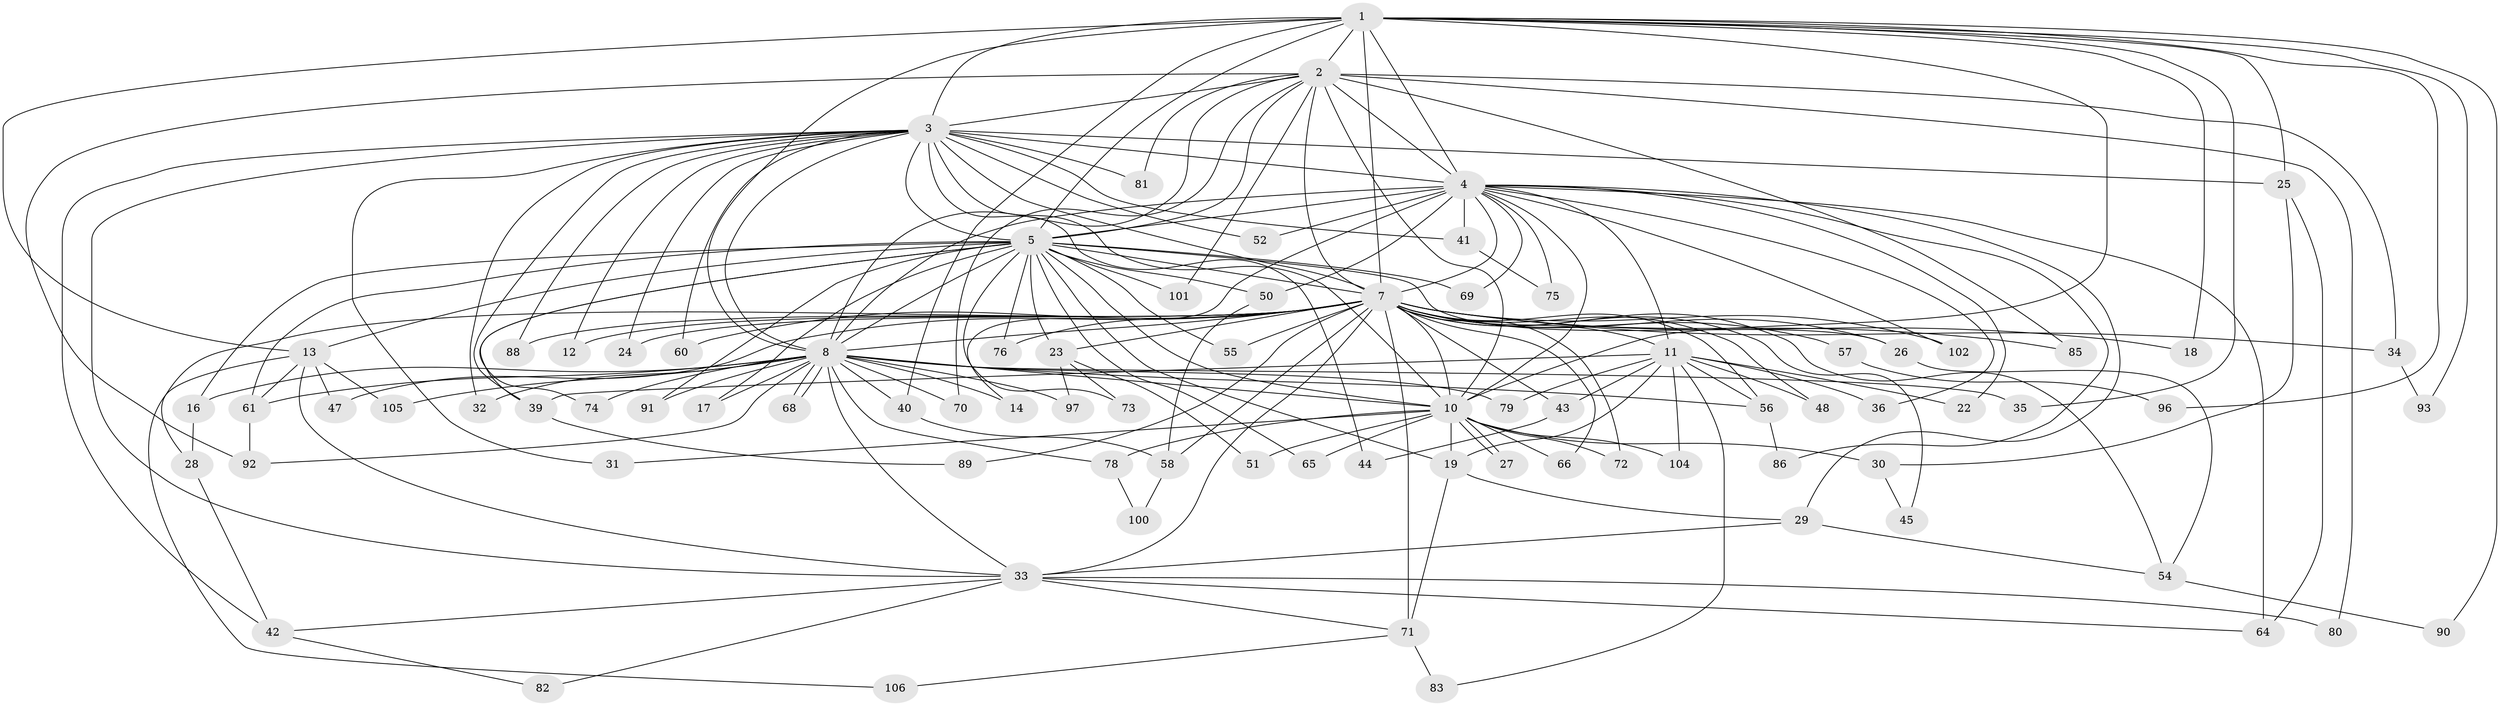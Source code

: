 // original degree distribution, {12: 0.009433962264150943, 15: 0.018867924528301886, 24: 0.009433962264150943, 16: 0.018867924528301886, 27: 0.009433962264150943, 32: 0.009433962264150943, 30: 0.009433962264150943, 21: 0.009433962264150943, 13: 0.009433962264150943, 2: 0.5377358490566038, 6: 0.009433962264150943, 11: 0.009433962264150943, 3: 0.25471698113207547, 4: 0.0660377358490566, 8: 0.009433962264150943, 5: 0.009433962264150943}
// Generated by graph-tools (version 1.1) at 2025/41/03/06/25 10:41:39]
// undirected, 84 vertices, 192 edges
graph export_dot {
graph [start="1"]
  node [color=gray90,style=filled];
  1 [super="+6"];
  2 [super="+67"];
  3 [super="+37"];
  4 [super="+9"];
  5 [super="+59"];
  7 [super="+15"];
  8 [super="+103"];
  10 [super="+87"];
  11 [super="+21"];
  12;
  13 [super="+38"];
  14;
  16;
  17;
  18;
  19 [super="+20"];
  22;
  23 [super="+49"];
  24;
  25;
  26;
  27;
  28;
  29;
  30;
  31;
  32;
  33 [super="+63"];
  34;
  35;
  36;
  39 [super="+53"];
  40;
  41;
  42 [super="+46"];
  43;
  44;
  45;
  47;
  48;
  50;
  51;
  52;
  54 [super="+94"];
  55;
  56 [super="+84"];
  57;
  58 [super="+95"];
  60;
  61 [super="+62"];
  64 [super="+77"];
  65;
  66;
  68;
  69;
  70;
  71 [super="+99"];
  72;
  73;
  74;
  75;
  76;
  78;
  79;
  80;
  81;
  82;
  83;
  85;
  86;
  88;
  89;
  90;
  91;
  92 [super="+98"];
  93;
  96;
  97;
  100;
  101;
  102;
  104;
  105;
  106;
  1 -- 2 [weight=2];
  1 -- 3 [weight=2];
  1 -- 4 [weight=4];
  1 -- 5 [weight=2];
  1 -- 7 [weight=2];
  1 -- 8 [weight=3];
  1 -- 10 [weight=2];
  1 -- 18;
  1 -- 35;
  1 -- 40;
  1 -- 96;
  1 -- 13;
  1 -- 25;
  1 -- 90;
  1 -- 93;
  2 -- 3;
  2 -- 4 [weight=3];
  2 -- 5;
  2 -- 7;
  2 -- 8;
  2 -- 10;
  2 -- 34;
  2 -- 81;
  2 -- 85;
  2 -- 92;
  2 -- 101;
  2 -- 80;
  2 -- 70;
  3 -- 4 [weight=2];
  3 -- 5;
  3 -- 7;
  3 -- 8;
  3 -- 10 [weight=2];
  3 -- 12;
  3 -- 24;
  3 -- 25;
  3 -- 31;
  3 -- 32;
  3 -- 39;
  3 -- 41;
  3 -- 44;
  3 -- 52;
  3 -- 60;
  3 -- 81;
  3 -- 88;
  3 -- 42;
  3 -- 33;
  4 -- 5 [weight=2];
  4 -- 7 [weight=2];
  4 -- 8 [weight=2];
  4 -- 10 [weight=2];
  4 -- 29;
  4 -- 41;
  4 -- 50;
  4 -- 69;
  4 -- 86;
  4 -- 102;
  4 -- 36;
  4 -- 11;
  4 -- 75;
  4 -- 14;
  4 -- 52;
  4 -- 22;
  4 -- 64;
  5 -- 7 [weight=2];
  5 -- 8;
  5 -- 10;
  5 -- 13;
  5 -- 16;
  5 -- 17;
  5 -- 23;
  5 -- 26;
  5 -- 39;
  5 -- 50;
  5 -- 55;
  5 -- 65;
  5 -- 69;
  5 -- 73;
  5 -- 74;
  5 -- 76;
  5 -- 91;
  5 -- 101;
  5 -- 19;
  5 -- 61;
  7 -- 8 [weight=2];
  7 -- 10;
  7 -- 11 [weight=2];
  7 -- 12;
  7 -- 24;
  7 -- 26;
  7 -- 28;
  7 -- 34;
  7 -- 43;
  7 -- 45;
  7 -- 47;
  7 -- 55;
  7 -- 56;
  7 -- 66;
  7 -- 71;
  7 -- 72;
  7 -- 76;
  7 -- 85;
  7 -- 89;
  7 -- 102;
  7 -- 48;
  7 -- 18;
  7 -- 23 [weight=2];
  7 -- 88;
  7 -- 57;
  7 -- 58;
  7 -- 60;
  7 -- 54;
  7 -- 33;
  8 -- 10;
  8 -- 14;
  8 -- 16;
  8 -- 17;
  8 -- 32;
  8 -- 33;
  8 -- 35;
  8 -- 40;
  8 -- 56;
  8 -- 61;
  8 -- 68;
  8 -- 68;
  8 -- 70;
  8 -- 74;
  8 -- 78;
  8 -- 79;
  8 -- 91;
  8 -- 92;
  8 -- 97;
  8 -- 105;
  10 -- 19;
  10 -- 27;
  10 -- 27;
  10 -- 30;
  10 -- 31;
  10 -- 51;
  10 -- 65;
  10 -- 66;
  10 -- 72;
  10 -- 78;
  10 -- 104;
  11 -- 19;
  11 -- 22;
  11 -- 36;
  11 -- 43;
  11 -- 48;
  11 -- 79;
  11 -- 83;
  11 -- 104;
  11 -- 56;
  11 -- 39;
  13 -- 47;
  13 -- 61;
  13 -- 105;
  13 -- 33;
  13 -- 106;
  16 -- 28;
  19 -- 71;
  19 -- 29;
  23 -- 97;
  23 -- 51;
  23 -- 73;
  25 -- 30;
  25 -- 64;
  26 -- 54;
  28 -- 42;
  29 -- 33;
  29 -- 54;
  30 -- 45;
  33 -- 42;
  33 -- 64;
  33 -- 80;
  33 -- 82;
  33 -- 71;
  34 -- 93;
  39 -- 89;
  40 -- 58;
  41 -- 75;
  42 -- 82;
  43 -- 44;
  50 -- 58;
  54 -- 90;
  56 -- 86;
  57 -- 96;
  58 -- 100;
  61 -- 92;
  71 -- 83;
  71 -- 106;
  78 -- 100;
}
